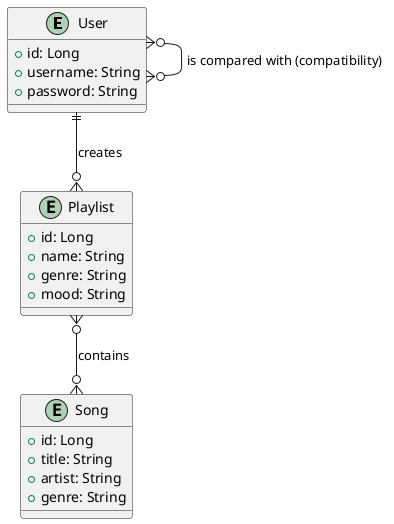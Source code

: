 @startuml
entity "User" as U {
  +id: Long
  +username: String
  +password: String
}

entity "Playlist" as P {
  +id: Long
  +name: String
  +genre: String
  +mood: String
}

entity "Song" as S {
  +id: Long
  +title: String
  +artist: String
  +genre: String
}

U ||--o{ P : "creates"
P }o--o{ S : "contains"
U }o--o{ U : "is compared with (compatibility)"
@enduml
